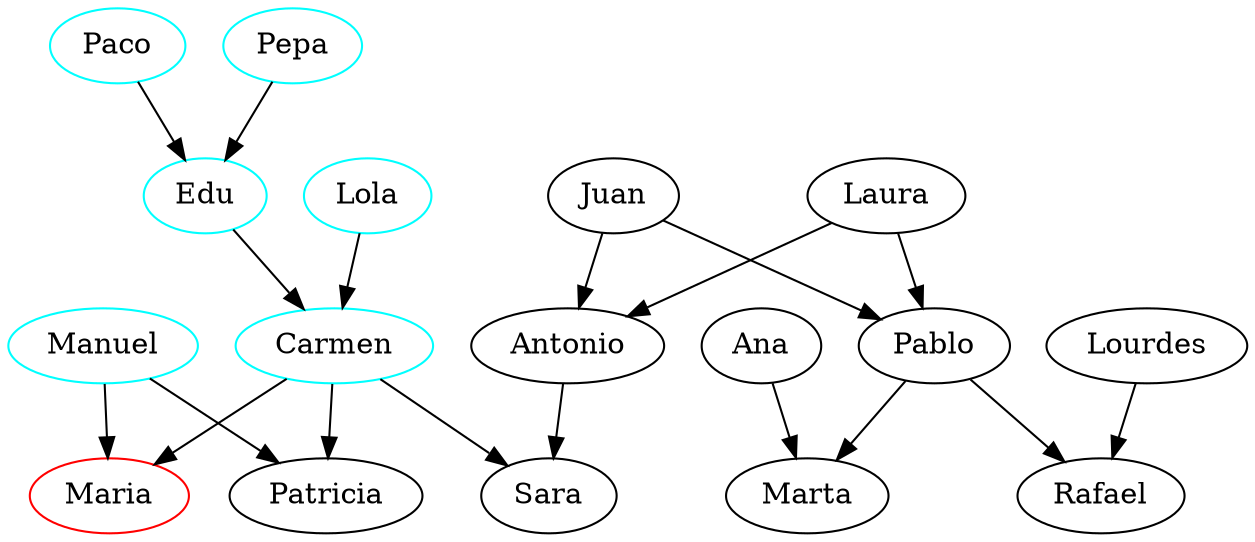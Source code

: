 strict digraph G {
  1 [ color="cyan" label="Paco" ];
  2 [ color="cyan" label="Pepa" ];
  3 [ color="cyan" label="Edu" ];
  4 [ color="cyan" label="Lola" ];
  5 [ color="black" label="Juan" ];
  6 [ color="black" label="Laura" ];
  7 [ color="cyan" label="Manuel" ];
  8 [ color="cyan" label="Carmen" ];
  9 [ color="black" label="Antonio" ];
  10 [ color="black" label="Pablo" ];
  11 [ color="black" label="Ana" ];
  12 [ color="black" label="Patricia" ];
  13 [ color="red" label="Maria" ];
  14 [ color="black" label="Sara" ];
  15 [ color="black" label="Marta" ];
  16 [ color="black" label="Rafael" ];
  17 [ color="black" label="Lourdes" ];
  1 -> 3 [ color="black" ];
  2 -> 3 [ color="black" ];
  3 -> 8 [ color="black" ];
  4 -> 8 [ color="black" ];
  5 -> 9 [ color="black" ];
  5 -> 10 [ color="black" ];
  6 -> 9 [ color="black" ];
  6 -> 10 [ color="black" ];
  7 -> 13 [ color="black" ];
  8 -> 13 [ color="black" ];
  7 -> 12 [ color="black" ];
  8 -> 12 [ color="black" ];
  8 -> 14 [ color="black" ];
  9 -> 14 [ color="black" ];
  10 -> 15 [ color="black" ];
  11 -> 15 [ color="black" ];
  10 -> 16 [ color="black" ];
  17 -> 16 [ color="black" ];
}
